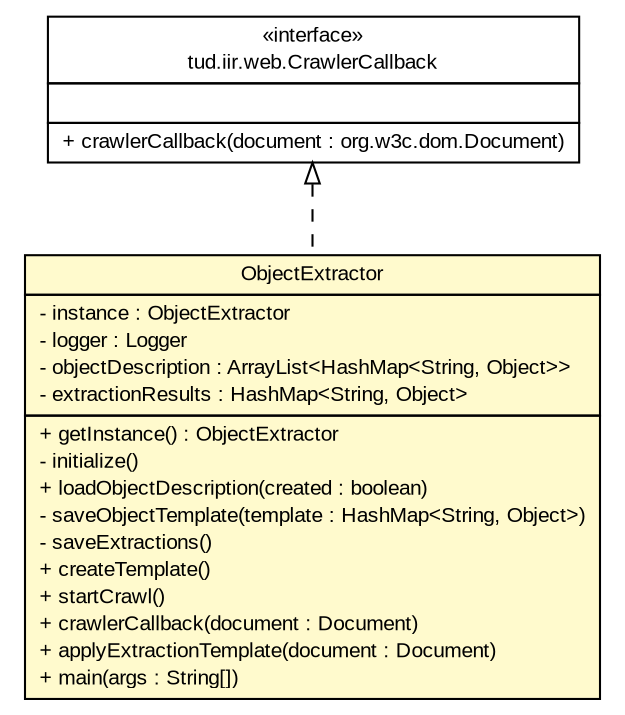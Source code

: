 #!/usr/local/bin/dot
#
# Class diagram 
# Generated by UMLGraph version 5.2 (http://www.umlgraph.org/)
#

digraph G {
	edge [fontname="arial",fontsize=10,labelfontname="arial",labelfontsize=10];
	node [fontname="arial",fontsize=10,shape=plaintext];
	nodesep=0.25;
	ranksep=0.5;
	// tud.iir.extraction.object.ObjectExtractor
	c29397 [label=<<table title="tud.iir.extraction.object.ObjectExtractor" border="0" cellborder="1" cellspacing="0" cellpadding="2" port="p" bgcolor="lemonChiffon" href="./ObjectExtractor.html">
		<tr><td><table border="0" cellspacing="0" cellpadding="1">
<tr><td align="center" balign="center"> ObjectExtractor </td></tr>
		</table></td></tr>
		<tr><td><table border="0" cellspacing="0" cellpadding="1">
<tr><td align="left" balign="left"> - instance : ObjectExtractor </td></tr>
<tr><td align="left" balign="left"> - logger : Logger </td></tr>
<tr><td align="left" balign="left"> - objectDescription : ArrayList&lt;HashMap&lt;String, Object&gt;&gt; </td></tr>
<tr><td align="left" balign="left"> - extractionResults : HashMap&lt;String, Object&gt; </td></tr>
		</table></td></tr>
		<tr><td><table border="0" cellspacing="0" cellpadding="1">
<tr><td align="left" balign="left"> + getInstance() : ObjectExtractor </td></tr>
<tr><td align="left" balign="left"> - initialize() </td></tr>
<tr><td align="left" balign="left"> + loadObjectDescription(created : boolean) </td></tr>
<tr><td align="left" balign="left"> - saveObjectTemplate(template : HashMap&lt;String, Object&gt;) </td></tr>
<tr><td align="left" balign="left"> - saveExtractions() </td></tr>
<tr><td align="left" balign="left"> + createTemplate() </td></tr>
<tr><td align="left" balign="left"> + startCrawl() </td></tr>
<tr><td align="left" balign="left"> + crawlerCallback(document : Document) </td></tr>
<tr><td align="left" balign="left"> + applyExtractionTemplate(document : Document) </td></tr>
<tr><td align="left" balign="left"> + main(args : String[]) </td></tr>
		</table></td></tr>
		</table>>, fontname="arial", fontcolor="black", fontsize=10.0];
	// tud.iir.web.CrawlerCallback
	c29518 [label=<<table title="tud.iir.web.CrawlerCallback" border="0" cellborder="1" cellspacing="0" cellpadding="2" port="p" href="../../web/CrawlerCallback.html">
		<tr><td><table border="0" cellspacing="0" cellpadding="1">
<tr><td align="center" balign="center"> &#171;interface&#187; </td></tr>
<tr><td align="center" balign="center"> tud.iir.web.CrawlerCallback </td></tr>
		</table></td></tr>
		<tr><td><table border="0" cellspacing="0" cellpadding="1">
<tr><td align="left" balign="left">  </td></tr>
		</table></td></tr>
		<tr><td><table border="0" cellspacing="0" cellpadding="1">
<tr><td align="left" balign="left"> + crawlerCallback(document : org.w3c.dom.Document) </td></tr>
		</table></td></tr>
		</table>>, fontname="arial", fontcolor="black", fontsize=10.0];
	//tud.iir.extraction.object.ObjectExtractor implements tud.iir.web.CrawlerCallback
	c29518:p -> c29397:p [dir=back,arrowtail=empty,style=dashed];
}

